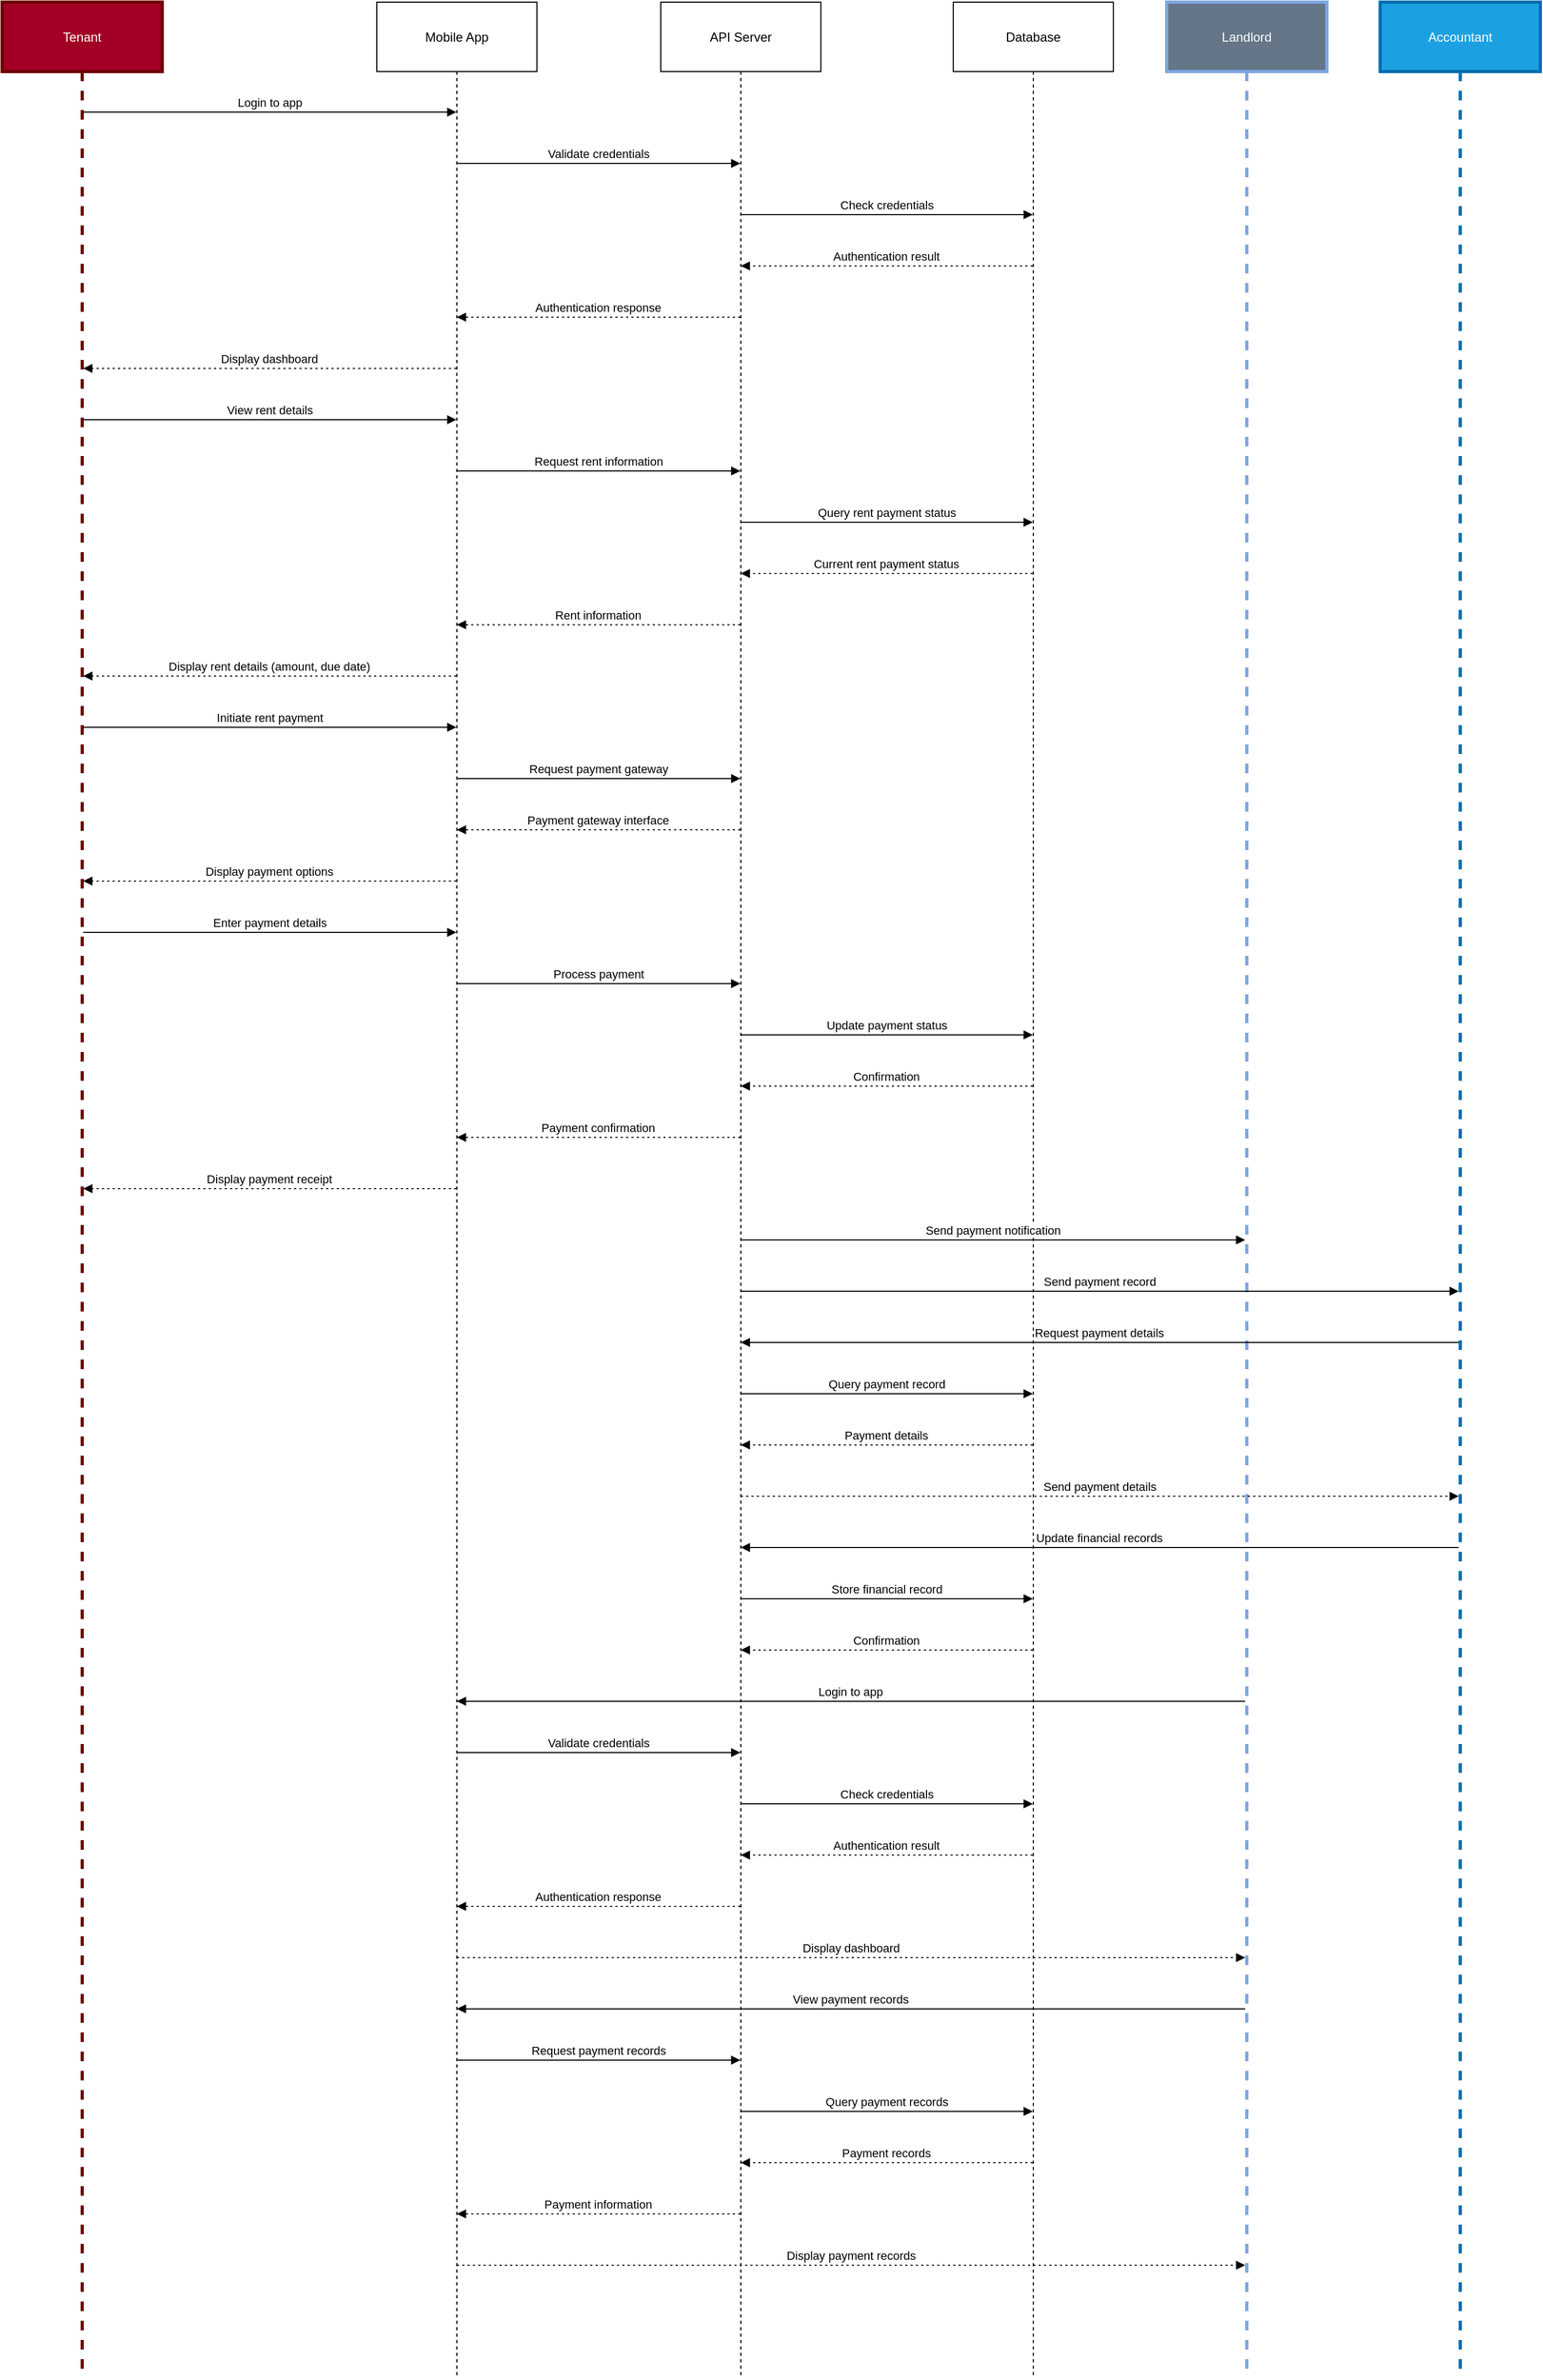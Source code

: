 <mxfile version="26.1.1">
  <diagram name="Page-1" id="0mffiCpYLRRHJXc1mwIZ">
    <mxGraphModel dx="2963" dy="1711" grid="1" gridSize="10" guides="1" tooltips="1" connect="1" arrows="1" fold="1" page="1" pageScale="1" pageWidth="827" pageHeight="1169" math="0" shadow="0">
      <root>
        <mxCell id="0" />
        <mxCell id="1" parent="0" />
        <mxCell id="GZjeFSzwooiUQHbAAEzJ-1" value="Tenant" style="shape=umlLifeline;perimeter=lifelinePerimeter;whiteSpace=wrap;container=1;dropTarget=0;collapsible=0;recursiveResize=0;outlineConnect=0;portConstraint=eastwest;newEdgeStyle={&quot;edgeStyle&quot;:&quot;elbowEdgeStyle&quot;,&quot;elbow&quot;:&quot;vertical&quot;,&quot;curved&quot;:0,&quot;rounded&quot;:0};size=65;fillColor=#a20025;fontColor=#ffffff;strokeColor=#6F0000;strokeWidth=3;" parent="1" vertex="1">
          <mxGeometry x="20" y="20" width="150" height="2224" as="geometry" />
        </mxCell>
        <mxCell id="GZjeFSzwooiUQHbAAEzJ-2" value="Mobile App" style="shape=umlLifeline;perimeter=lifelinePerimeter;whiteSpace=wrap;container=1;dropTarget=0;collapsible=0;recursiveResize=0;outlineConnect=0;portConstraint=eastwest;newEdgeStyle={&quot;edgeStyle&quot;:&quot;elbowEdgeStyle&quot;,&quot;elbow&quot;:&quot;vertical&quot;,&quot;curved&quot;:0,&quot;rounded&quot;:0};size=65;" parent="1" vertex="1">
          <mxGeometry x="371" y="20" width="150" height="2224" as="geometry" />
        </mxCell>
        <mxCell id="GZjeFSzwooiUQHbAAEzJ-3" value="API Server" style="shape=umlLifeline;perimeter=lifelinePerimeter;whiteSpace=wrap;container=1;dropTarget=0;collapsible=0;recursiveResize=0;outlineConnect=0;portConstraint=eastwest;newEdgeStyle={&quot;edgeStyle&quot;:&quot;elbowEdgeStyle&quot;,&quot;elbow&quot;:&quot;vertical&quot;,&quot;curved&quot;:0,&quot;rounded&quot;:0};size=65;" parent="1" vertex="1">
          <mxGeometry x="637" y="20" width="150" height="2224" as="geometry" />
        </mxCell>
        <mxCell id="GZjeFSzwooiUQHbAAEzJ-4" value="Database" style="shape=umlLifeline;perimeter=lifelinePerimeter;whiteSpace=wrap;container=1;dropTarget=0;collapsible=0;recursiveResize=0;outlineConnect=0;portConstraint=eastwest;newEdgeStyle={&quot;edgeStyle&quot;:&quot;elbowEdgeStyle&quot;,&quot;elbow&quot;:&quot;vertical&quot;,&quot;curved&quot;:0,&quot;rounded&quot;:0};size=65;" parent="1" vertex="1">
          <mxGeometry x="911" y="20" width="150" height="2224" as="geometry" />
        </mxCell>
        <mxCell id="GZjeFSzwooiUQHbAAEzJ-5" value="Landlord" style="shape=umlLifeline;perimeter=lifelinePerimeter;whiteSpace=wrap;container=1;dropTarget=0;collapsible=0;recursiveResize=0;outlineConnect=0;portConstraint=eastwest;newEdgeStyle={&quot;edgeStyle&quot;:&quot;elbowEdgeStyle&quot;,&quot;elbow&quot;:&quot;vertical&quot;,&quot;curved&quot;:0,&quot;rounded&quot;:0};size=65;fillColor=#647687;fontColor=#ffffff;strokeColor=#7EA6E0;strokeWidth=3;" parent="1" vertex="1">
          <mxGeometry x="1111" y="20" width="150" height="2224" as="geometry" />
        </mxCell>
        <mxCell id="GZjeFSzwooiUQHbAAEzJ-6" value="Accountant" style="shape=umlLifeline;perimeter=lifelinePerimeter;whiteSpace=wrap;container=1;dropTarget=0;collapsible=0;recursiveResize=0;outlineConnect=0;portConstraint=eastwest;newEdgeStyle={&quot;edgeStyle&quot;:&quot;elbowEdgeStyle&quot;,&quot;elbow&quot;:&quot;vertical&quot;,&quot;curved&quot;:0,&quot;rounded&quot;:0};size=65;fillColor=#1ba1e2;fontColor=#ffffff;strokeColor=#006EAF;strokeWidth=3;" parent="1" vertex="1">
          <mxGeometry x="1311" y="20" width="150" height="2224" as="geometry" />
        </mxCell>
        <mxCell id="GZjeFSzwooiUQHbAAEzJ-7" value="Login to app" style="verticalAlign=bottom;edgeStyle=elbowEdgeStyle;elbow=vertical;curved=0;rounded=0;endArrow=block;" parent="1" source="GZjeFSzwooiUQHbAAEzJ-1" target="GZjeFSzwooiUQHbAAEzJ-2" edge="1">
          <mxGeometry relative="1" as="geometry">
            <Array as="points">
              <mxPoint x="279" y="123" />
            </Array>
          </mxGeometry>
        </mxCell>
        <mxCell id="GZjeFSzwooiUQHbAAEzJ-8" value="Validate credentials" style="verticalAlign=bottom;edgeStyle=elbowEdgeStyle;elbow=vertical;curved=0;rounded=0;endArrow=block;" parent="1" source="GZjeFSzwooiUQHbAAEzJ-2" target="GZjeFSzwooiUQHbAAEzJ-3" edge="1">
          <mxGeometry relative="1" as="geometry">
            <Array as="points">
              <mxPoint x="588" y="171" />
            </Array>
          </mxGeometry>
        </mxCell>
        <mxCell id="GZjeFSzwooiUQHbAAEzJ-9" value="Check credentials" style="verticalAlign=bottom;edgeStyle=elbowEdgeStyle;elbow=vertical;curved=0;rounded=0;endArrow=block;" parent="1" source="GZjeFSzwooiUQHbAAEzJ-3" target="GZjeFSzwooiUQHbAAEzJ-4" edge="1">
          <mxGeometry relative="1" as="geometry">
            <Array as="points">
              <mxPoint x="858" y="219" />
            </Array>
          </mxGeometry>
        </mxCell>
        <mxCell id="GZjeFSzwooiUQHbAAEzJ-10" value="Authentication result" style="verticalAlign=bottom;edgeStyle=elbowEdgeStyle;elbow=vertical;curved=0;rounded=0;dashed=1;dashPattern=2 3;endArrow=block;" parent="1" source="GZjeFSzwooiUQHbAAEzJ-4" target="GZjeFSzwooiUQHbAAEzJ-3" edge="1">
          <mxGeometry relative="1" as="geometry">
            <Array as="points">
              <mxPoint x="861" y="267" />
            </Array>
          </mxGeometry>
        </mxCell>
        <mxCell id="GZjeFSzwooiUQHbAAEzJ-11" value="Authentication response" style="verticalAlign=bottom;edgeStyle=elbowEdgeStyle;elbow=vertical;curved=0;rounded=0;dashed=1;dashPattern=2 3;endArrow=block;" parent="1" source="GZjeFSzwooiUQHbAAEzJ-3" target="GZjeFSzwooiUQHbAAEzJ-2" edge="1">
          <mxGeometry relative="1" as="geometry">
            <Array as="points">
              <mxPoint x="591" y="315" />
            </Array>
          </mxGeometry>
        </mxCell>
        <mxCell id="GZjeFSzwooiUQHbAAEzJ-12" value="Display dashboard" style="verticalAlign=bottom;edgeStyle=elbowEdgeStyle;elbow=vertical;curved=0;rounded=0;dashed=1;dashPattern=2 3;endArrow=block;" parent="1" source="GZjeFSzwooiUQHbAAEzJ-2" target="GZjeFSzwooiUQHbAAEzJ-1" edge="1">
          <mxGeometry relative="1" as="geometry">
            <Array as="points">
              <mxPoint x="282" y="363" />
            </Array>
          </mxGeometry>
        </mxCell>
        <mxCell id="GZjeFSzwooiUQHbAAEzJ-13" value="View rent details" style="verticalAlign=bottom;edgeStyle=elbowEdgeStyle;elbow=vertical;curved=0;rounded=0;endArrow=block;" parent="1" source="GZjeFSzwooiUQHbAAEzJ-1" target="GZjeFSzwooiUQHbAAEzJ-2" edge="1">
          <mxGeometry relative="1" as="geometry">
            <Array as="points">
              <mxPoint x="279" y="411" />
            </Array>
          </mxGeometry>
        </mxCell>
        <mxCell id="GZjeFSzwooiUQHbAAEzJ-14" value="Request rent information" style="verticalAlign=bottom;edgeStyle=elbowEdgeStyle;elbow=vertical;curved=0;rounded=0;endArrow=block;" parent="1" source="GZjeFSzwooiUQHbAAEzJ-2" target="GZjeFSzwooiUQHbAAEzJ-3" edge="1">
          <mxGeometry relative="1" as="geometry">
            <Array as="points">
              <mxPoint x="588" y="459" />
            </Array>
          </mxGeometry>
        </mxCell>
        <mxCell id="GZjeFSzwooiUQHbAAEzJ-15" value="Query rent payment status" style="verticalAlign=bottom;edgeStyle=elbowEdgeStyle;elbow=vertical;curved=0;rounded=0;endArrow=block;" parent="1" source="GZjeFSzwooiUQHbAAEzJ-3" target="GZjeFSzwooiUQHbAAEzJ-4" edge="1">
          <mxGeometry relative="1" as="geometry">
            <Array as="points">
              <mxPoint x="858" y="507" />
            </Array>
          </mxGeometry>
        </mxCell>
        <mxCell id="GZjeFSzwooiUQHbAAEzJ-16" value="Current rent payment status" style="verticalAlign=bottom;edgeStyle=elbowEdgeStyle;elbow=vertical;curved=0;rounded=0;dashed=1;dashPattern=2 3;endArrow=block;" parent="1" source="GZjeFSzwooiUQHbAAEzJ-4" target="GZjeFSzwooiUQHbAAEzJ-3" edge="1">
          <mxGeometry relative="1" as="geometry">
            <Array as="points">
              <mxPoint x="861" y="555" />
            </Array>
          </mxGeometry>
        </mxCell>
        <mxCell id="GZjeFSzwooiUQHbAAEzJ-17" value="Rent information" style="verticalAlign=bottom;edgeStyle=elbowEdgeStyle;elbow=vertical;curved=0;rounded=0;dashed=1;dashPattern=2 3;endArrow=block;" parent="1" source="GZjeFSzwooiUQHbAAEzJ-3" target="GZjeFSzwooiUQHbAAEzJ-2" edge="1">
          <mxGeometry relative="1" as="geometry">
            <Array as="points">
              <mxPoint x="591" y="603" />
            </Array>
          </mxGeometry>
        </mxCell>
        <mxCell id="GZjeFSzwooiUQHbAAEzJ-18" value="Display rent details (amount, due date)" style="verticalAlign=bottom;edgeStyle=elbowEdgeStyle;elbow=vertical;curved=0;rounded=0;dashed=1;dashPattern=2 3;endArrow=block;" parent="1" source="GZjeFSzwooiUQHbAAEzJ-2" target="GZjeFSzwooiUQHbAAEzJ-1" edge="1">
          <mxGeometry relative="1" as="geometry">
            <Array as="points">
              <mxPoint x="282" y="651" />
            </Array>
          </mxGeometry>
        </mxCell>
        <mxCell id="GZjeFSzwooiUQHbAAEzJ-19" value="Initiate rent payment" style="verticalAlign=bottom;edgeStyle=elbowEdgeStyle;elbow=vertical;curved=0;rounded=0;endArrow=block;" parent="1" source="GZjeFSzwooiUQHbAAEzJ-1" target="GZjeFSzwooiUQHbAAEzJ-2" edge="1">
          <mxGeometry relative="1" as="geometry">
            <Array as="points">
              <mxPoint x="279" y="699" />
            </Array>
          </mxGeometry>
        </mxCell>
        <mxCell id="GZjeFSzwooiUQHbAAEzJ-20" value="Request payment gateway" style="verticalAlign=bottom;edgeStyle=elbowEdgeStyle;elbow=vertical;curved=0;rounded=0;endArrow=block;" parent="1" source="GZjeFSzwooiUQHbAAEzJ-2" target="GZjeFSzwooiUQHbAAEzJ-3" edge="1">
          <mxGeometry relative="1" as="geometry">
            <Array as="points">
              <mxPoint x="588" y="747" />
            </Array>
          </mxGeometry>
        </mxCell>
        <mxCell id="GZjeFSzwooiUQHbAAEzJ-21" value="Payment gateway interface" style="verticalAlign=bottom;edgeStyle=elbowEdgeStyle;elbow=vertical;curved=0;rounded=0;dashed=1;dashPattern=2 3;endArrow=block;" parent="1" source="GZjeFSzwooiUQHbAAEzJ-3" target="GZjeFSzwooiUQHbAAEzJ-2" edge="1">
          <mxGeometry relative="1" as="geometry">
            <Array as="points">
              <mxPoint x="591" y="795" />
            </Array>
          </mxGeometry>
        </mxCell>
        <mxCell id="GZjeFSzwooiUQHbAAEzJ-22" value="Display payment options" style="verticalAlign=bottom;edgeStyle=elbowEdgeStyle;elbow=vertical;curved=0;rounded=0;dashed=1;dashPattern=2 3;endArrow=block;" parent="1" source="GZjeFSzwooiUQHbAAEzJ-2" target="GZjeFSzwooiUQHbAAEzJ-1" edge="1">
          <mxGeometry relative="1" as="geometry">
            <Array as="points">
              <mxPoint x="282" y="843" />
            </Array>
          </mxGeometry>
        </mxCell>
        <mxCell id="GZjeFSzwooiUQHbAAEzJ-23" value="Enter payment details" style="verticalAlign=bottom;edgeStyle=elbowEdgeStyle;elbow=vertical;curved=0;rounded=0;endArrow=block;" parent="1" source="GZjeFSzwooiUQHbAAEzJ-1" target="GZjeFSzwooiUQHbAAEzJ-2" edge="1">
          <mxGeometry relative="1" as="geometry">
            <Array as="points">
              <mxPoint x="279" y="891" />
            </Array>
          </mxGeometry>
        </mxCell>
        <mxCell id="GZjeFSzwooiUQHbAAEzJ-24" value="Process payment" style="verticalAlign=bottom;edgeStyle=elbowEdgeStyle;elbow=vertical;curved=0;rounded=0;endArrow=block;" parent="1" source="GZjeFSzwooiUQHbAAEzJ-2" target="GZjeFSzwooiUQHbAAEzJ-3" edge="1">
          <mxGeometry relative="1" as="geometry">
            <Array as="points">
              <mxPoint x="588" y="939" />
            </Array>
          </mxGeometry>
        </mxCell>
        <mxCell id="GZjeFSzwooiUQHbAAEzJ-25" value="Update payment status" style="verticalAlign=bottom;edgeStyle=elbowEdgeStyle;elbow=vertical;curved=0;rounded=0;endArrow=block;" parent="1" source="GZjeFSzwooiUQHbAAEzJ-3" target="GZjeFSzwooiUQHbAAEzJ-4" edge="1">
          <mxGeometry relative="1" as="geometry">
            <Array as="points">
              <mxPoint x="858" y="987" />
            </Array>
          </mxGeometry>
        </mxCell>
        <mxCell id="GZjeFSzwooiUQHbAAEzJ-26" value="Confirmation" style="verticalAlign=bottom;edgeStyle=elbowEdgeStyle;elbow=vertical;curved=0;rounded=0;dashed=1;dashPattern=2 3;endArrow=block;" parent="1" source="GZjeFSzwooiUQHbAAEzJ-4" target="GZjeFSzwooiUQHbAAEzJ-3" edge="1">
          <mxGeometry relative="1" as="geometry">
            <Array as="points">
              <mxPoint x="861" y="1035" />
            </Array>
          </mxGeometry>
        </mxCell>
        <mxCell id="GZjeFSzwooiUQHbAAEzJ-27" value="Payment confirmation" style="verticalAlign=bottom;edgeStyle=elbowEdgeStyle;elbow=vertical;curved=0;rounded=0;dashed=1;dashPattern=2 3;endArrow=block;" parent="1" source="GZjeFSzwooiUQHbAAEzJ-3" target="GZjeFSzwooiUQHbAAEzJ-2" edge="1">
          <mxGeometry relative="1" as="geometry">
            <Array as="points">
              <mxPoint x="591" y="1083" />
            </Array>
          </mxGeometry>
        </mxCell>
        <mxCell id="GZjeFSzwooiUQHbAAEzJ-28" value="Display payment receipt" style="verticalAlign=bottom;edgeStyle=elbowEdgeStyle;elbow=vertical;curved=0;rounded=0;dashed=1;dashPattern=2 3;endArrow=block;" parent="1" source="GZjeFSzwooiUQHbAAEzJ-2" target="GZjeFSzwooiUQHbAAEzJ-1" edge="1">
          <mxGeometry relative="1" as="geometry">
            <Array as="points">
              <mxPoint x="282" y="1131" />
            </Array>
          </mxGeometry>
        </mxCell>
        <mxCell id="GZjeFSzwooiUQHbAAEzJ-29" value="Send payment notification" style="verticalAlign=bottom;edgeStyle=elbowEdgeStyle;elbow=vertical;curved=0;rounded=0;endArrow=block;" parent="1" source="GZjeFSzwooiUQHbAAEzJ-3" target="GZjeFSzwooiUQHbAAEzJ-5" edge="1">
          <mxGeometry relative="1" as="geometry">
            <Array as="points">
              <mxPoint x="958" y="1179" />
            </Array>
          </mxGeometry>
        </mxCell>
        <mxCell id="GZjeFSzwooiUQHbAAEzJ-30" value="Send payment record" style="verticalAlign=bottom;edgeStyle=elbowEdgeStyle;elbow=vertical;curved=0;rounded=0;endArrow=block;" parent="1" source="GZjeFSzwooiUQHbAAEzJ-3" target="GZjeFSzwooiUQHbAAEzJ-6" edge="1">
          <mxGeometry relative="1" as="geometry">
            <Array as="points">
              <mxPoint x="1058" y="1227" />
            </Array>
          </mxGeometry>
        </mxCell>
        <mxCell id="GZjeFSzwooiUQHbAAEzJ-31" value="Request payment details" style="verticalAlign=bottom;edgeStyle=elbowEdgeStyle;elbow=vertical;curved=0;rounded=0;endArrow=block;" parent="1" source="GZjeFSzwooiUQHbAAEzJ-6" target="GZjeFSzwooiUQHbAAEzJ-3" edge="1">
          <mxGeometry relative="1" as="geometry">
            <Array as="points">
              <mxPoint x="1061" y="1275" />
            </Array>
          </mxGeometry>
        </mxCell>
        <mxCell id="GZjeFSzwooiUQHbAAEzJ-32" value="Query payment record" style="verticalAlign=bottom;edgeStyle=elbowEdgeStyle;elbow=vertical;curved=0;rounded=0;endArrow=block;" parent="1" source="GZjeFSzwooiUQHbAAEzJ-3" target="GZjeFSzwooiUQHbAAEzJ-4" edge="1">
          <mxGeometry relative="1" as="geometry">
            <Array as="points">
              <mxPoint x="858" y="1323" />
            </Array>
          </mxGeometry>
        </mxCell>
        <mxCell id="GZjeFSzwooiUQHbAAEzJ-33" value="Payment details" style="verticalAlign=bottom;edgeStyle=elbowEdgeStyle;elbow=vertical;curved=0;rounded=0;dashed=1;dashPattern=2 3;endArrow=block;" parent="1" source="GZjeFSzwooiUQHbAAEzJ-4" target="GZjeFSzwooiUQHbAAEzJ-3" edge="1">
          <mxGeometry relative="1" as="geometry">
            <Array as="points">
              <mxPoint x="861" y="1371" />
            </Array>
          </mxGeometry>
        </mxCell>
        <mxCell id="GZjeFSzwooiUQHbAAEzJ-34" value="Send payment details" style="verticalAlign=bottom;edgeStyle=elbowEdgeStyle;elbow=vertical;curved=0;rounded=0;dashed=1;dashPattern=2 3;endArrow=block;" parent="1" source="GZjeFSzwooiUQHbAAEzJ-3" target="GZjeFSzwooiUQHbAAEzJ-6" edge="1">
          <mxGeometry relative="1" as="geometry">
            <Array as="points">
              <mxPoint x="1058" y="1419" />
            </Array>
          </mxGeometry>
        </mxCell>
        <mxCell id="GZjeFSzwooiUQHbAAEzJ-35" value="Update financial records" style="verticalAlign=bottom;edgeStyle=elbowEdgeStyle;elbow=vertical;curved=0;rounded=0;endArrow=block;" parent="1" source="GZjeFSzwooiUQHbAAEzJ-6" target="GZjeFSzwooiUQHbAAEzJ-3" edge="1">
          <mxGeometry relative="1" as="geometry">
            <Array as="points">
              <mxPoint x="1061" y="1467" />
            </Array>
          </mxGeometry>
        </mxCell>
        <mxCell id="GZjeFSzwooiUQHbAAEzJ-36" value="Store financial record" style="verticalAlign=bottom;edgeStyle=elbowEdgeStyle;elbow=vertical;curved=0;rounded=0;endArrow=block;" parent="1" source="GZjeFSzwooiUQHbAAEzJ-3" target="GZjeFSzwooiUQHbAAEzJ-4" edge="1">
          <mxGeometry relative="1" as="geometry">
            <Array as="points">
              <mxPoint x="858" y="1515" />
            </Array>
          </mxGeometry>
        </mxCell>
        <mxCell id="GZjeFSzwooiUQHbAAEzJ-37" value="Confirmation" style="verticalAlign=bottom;edgeStyle=elbowEdgeStyle;elbow=vertical;curved=0;rounded=0;dashed=1;dashPattern=2 3;endArrow=block;" parent="1" source="GZjeFSzwooiUQHbAAEzJ-4" target="GZjeFSzwooiUQHbAAEzJ-3" edge="1">
          <mxGeometry relative="1" as="geometry">
            <Array as="points">
              <mxPoint x="861" y="1563" />
            </Array>
          </mxGeometry>
        </mxCell>
        <mxCell id="GZjeFSzwooiUQHbAAEzJ-38" value="Login to app" style="verticalAlign=bottom;edgeStyle=elbowEdgeStyle;elbow=vertical;curved=0;rounded=0;endArrow=block;" parent="1" source="GZjeFSzwooiUQHbAAEzJ-5" target="GZjeFSzwooiUQHbAAEzJ-2" edge="1">
          <mxGeometry relative="1" as="geometry">
            <Array as="points">
              <mxPoint x="828" y="1611" />
            </Array>
          </mxGeometry>
        </mxCell>
        <mxCell id="GZjeFSzwooiUQHbAAEzJ-39" value="Validate credentials" style="verticalAlign=bottom;edgeStyle=elbowEdgeStyle;elbow=vertical;curved=0;rounded=0;endArrow=block;" parent="1" source="GZjeFSzwooiUQHbAAEzJ-2" target="GZjeFSzwooiUQHbAAEzJ-3" edge="1">
          <mxGeometry relative="1" as="geometry">
            <Array as="points">
              <mxPoint x="588" y="1659" />
            </Array>
          </mxGeometry>
        </mxCell>
        <mxCell id="GZjeFSzwooiUQHbAAEzJ-40" value="Check credentials" style="verticalAlign=bottom;edgeStyle=elbowEdgeStyle;elbow=vertical;curved=0;rounded=0;endArrow=block;" parent="1" source="GZjeFSzwooiUQHbAAEzJ-3" target="GZjeFSzwooiUQHbAAEzJ-4" edge="1">
          <mxGeometry relative="1" as="geometry">
            <Array as="points">
              <mxPoint x="858" y="1707" />
            </Array>
          </mxGeometry>
        </mxCell>
        <mxCell id="GZjeFSzwooiUQHbAAEzJ-41" value="Authentication result" style="verticalAlign=bottom;edgeStyle=elbowEdgeStyle;elbow=vertical;curved=0;rounded=0;dashed=1;dashPattern=2 3;endArrow=block;" parent="1" source="GZjeFSzwooiUQHbAAEzJ-4" target="GZjeFSzwooiUQHbAAEzJ-3" edge="1">
          <mxGeometry relative="1" as="geometry">
            <Array as="points">
              <mxPoint x="861" y="1755" />
            </Array>
          </mxGeometry>
        </mxCell>
        <mxCell id="GZjeFSzwooiUQHbAAEzJ-42" value="Authentication response" style="verticalAlign=bottom;edgeStyle=elbowEdgeStyle;elbow=vertical;curved=0;rounded=0;dashed=1;dashPattern=2 3;endArrow=block;" parent="1" source="GZjeFSzwooiUQHbAAEzJ-3" target="GZjeFSzwooiUQHbAAEzJ-2" edge="1">
          <mxGeometry relative="1" as="geometry">
            <Array as="points">
              <mxPoint x="591" y="1803" />
            </Array>
          </mxGeometry>
        </mxCell>
        <mxCell id="GZjeFSzwooiUQHbAAEzJ-43" value="Display dashboard" style="verticalAlign=bottom;edgeStyle=elbowEdgeStyle;elbow=vertical;curved=0;rounded=0;dashed=1;dashPattern=2 3;endArrow=block;" parent="1" source="GZjeFSzwooiUQHbAAEzJ-2" target="GZjeFSzwooiUQHbAAEzJ-5" edge="1">
          <mxGeometry relative="1" as="geometry">
            <Array as="points">
              <mxPoint x="825" y="1851" />
            </Array>
          </mxGeometry>
        </mxCell>
        <mxCell id="GZjeFSzwooiUQHbAAEzJ-44" value="View payment records" style="verticalAlign=bottom;edgeStyle=elbowEdgeStyle;elbow=vertical;curved=0;rounded=0;endArrow=block;" parent="1" source="GZjeFSzwooiUQHbAAEzJ-5" target="GZjeFSzwooiUQHbAAEzJ-2" edge="1">
          <mxGeometry relative="1" as="geometry">
            <Array as="points">
              <mxPoint x="828" y="1899" />
            </Array>
          </mxGeometry>
        </mxCell>
        <mxCell id="GZjeFSzwooiUQHbAAEzJ-45" value="Request payment records" style="verticalAlign=bottom;edgeStyle=elbowEdgeStyle;elbow=vertical;curved=0;rounded=0;endArrow=block;" parent="1" source="GZjeFSzwooiUQHbAAEzJ-2" target="GZjeFSzwooiUQHbAAEzJ-3" edge="1">
          <mxGeometry relative="1" as="geometry">
            <Array as="points">
              <mxPoint x="588" y="1947" />
            </Array>
          </mxGeometry>
        </mxCell>
        <mxCell id="GZjeFSzwooiUQHbAAEzJ-46" value="Query payment records" style="verticalAlign=bottom;edgeStyle=elbowEdgeStyle;elbow=vertical;curved=0;rounded=0;endArrow=block;" parent="1" source="GZjeFSzwooiUQHbAAEzJ-3" target="GZjeFSzwooiUQHbAAEzJ-4" edge="1">
          <mxGeometry relative="1" as="geometry">
            <Array as="points">
              <mxPoint x="858" y="1995" />
            </Array>
          </mxGeometry>
        </mxCell>
        <mxCell id="GZjeFSzwooiUQHbAAEzJ-47" value="Payment records" style="verticalAlign=bottom;edgeStyle=elbowEdgeStyle;elbow=vertical;curved=0;rounded=0;dashed=1;dashPattern=2 3;endArrow=block;" parent="1" source="GZjeFSzwooiUQHbAAEzJ-4" target="GZjeFSzwooiUQHbAAEzJ-3" edge="1">
          <mxGeometry relative="1" as="geometry">
            <Array as="points">
              <mxPoint x="861" y="2043" />
            </Array>
          </mxGeometry>
        </mxCell>
        <mxCell id="GZjeFSzwooiUQHbAAEzJ-48" value="Payment information" style="verticalAlign=bottom;edgeStyle=elbowEdgeStyle;elbow=vertical;curved=0;rounded=0;dashed=1;dashPattern=2 3;endArrow=block;" parent="1" source="GZjeFSzwooiUQHbAAEzJ-3" target="GZjeFSzwooiUQHbAAEzJ-2" edge="1">
          <mxGeometry relative="1" as="geometry">
            <Array as="points">
              <mxPoint x="591" y="2091" />
            </Array>
          </mxGeometry>
        </mxCell>
        <mxCell id="GZjeFSzwooiUQHbAAEzJ-49" value="Display payment records" style="verticalAlign=bottom;edgeStyle=elbowEdgeStyle;elbow=vertical;curved=0;rounded=0;dashed=1;dashPattern=2 3;endArrow=block;" parent="1" source="GZjeFSzwooiUQHbAAEzJ-2" target="GZjeFSzwooiUQHbAAEzJ-5" edge="1">
          <mxGeometry relative="1" as="geometry">
            <Array as="points">
              <mxPoint x="825" y="2139" />
            </Array>
          </mxGeometry>
        </mxCell>
      </root>
    </mxGraphModel>
  </diagram>
</mxfile>
